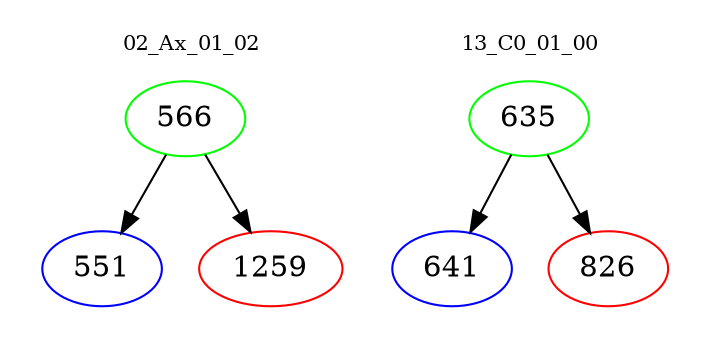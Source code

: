 digraph{
subgraph cluster_0 {
color = white
label = "02_Ax_01_02";
fontsize=10;
T0_566 [label="566", color="green"]
T0_566 -> T0_551 [color="black"]
T0_551 [label="551", color="blue"]
T0_566 -> T0_1259 [color="black"]
T0_1259 [label="1259", color="red"]
}
subgraph cluster_1 {
color = white
label = "13_C0_01_00";
fontsize=10;
T1_635 [label="635", color="green"]
T1_635 -> T1_641 [color="black"]
T1_641 [label="641", color="blue"]
T1_635 -> T1_826 [color="black"]
T1_826 [label="826", color="red"]
}
}
